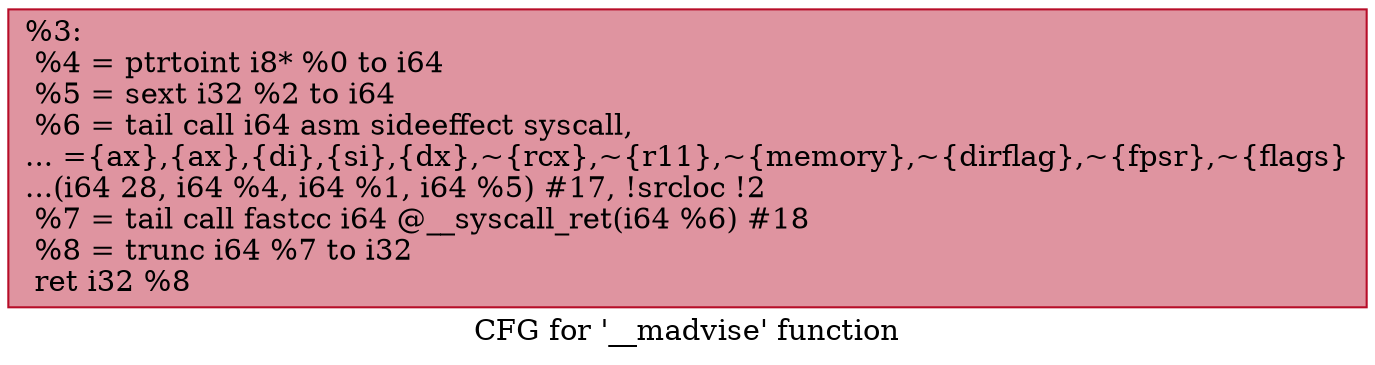 digraph "CFG for '__madvise' function" {
	label="CFG for '__madvise' function";

	Node0x131cf30 [shape=record,color="#b70d28ff", style=filled, fillcolor="#b70d2870",label="{%3:\l  %4 = ptrtoint i8* %0 to i64\l  %5 = sext i32 %2 to i64\l  %6 = tail call i64 asm sideeffect syscall,\l... =\{ax\},\{ax\},\{di\},\{si\},\{dx\},~\{rcx\},~\{r11\},~\{memory\},~\{dirflag\},~\{fpsr\},~\{flags\}\l...(i64 28, i64 %4, i64 %1, i64 %5) #17, !srcloc !2\l  %7 = tail call fastcc i64 @__syscall_ret(i64 %6) #18\l  %8 = trunc i64 %7 to i32\l  ret i32 %8\l}"];
}
